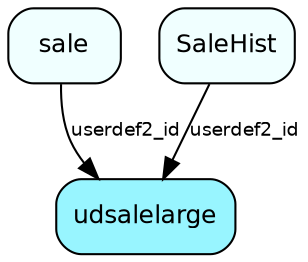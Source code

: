 digraph udsalelarge  {
node [shape = box style="rounded, filled" fontname = "Helvetica" fontsize = "12" ]
edge [fontname = "Helvetica" fontsize = "9"]

udsalelarge[fillcolor = "cadetblue1"]
sale[fillcolor = "azure1"]
SaleHist[fillcolor = "azure1"]
sale -> udsalelarge [label = "userdef2_id"]
SaleHist -> udsalelarge [label = "userdef2_id"]
}
